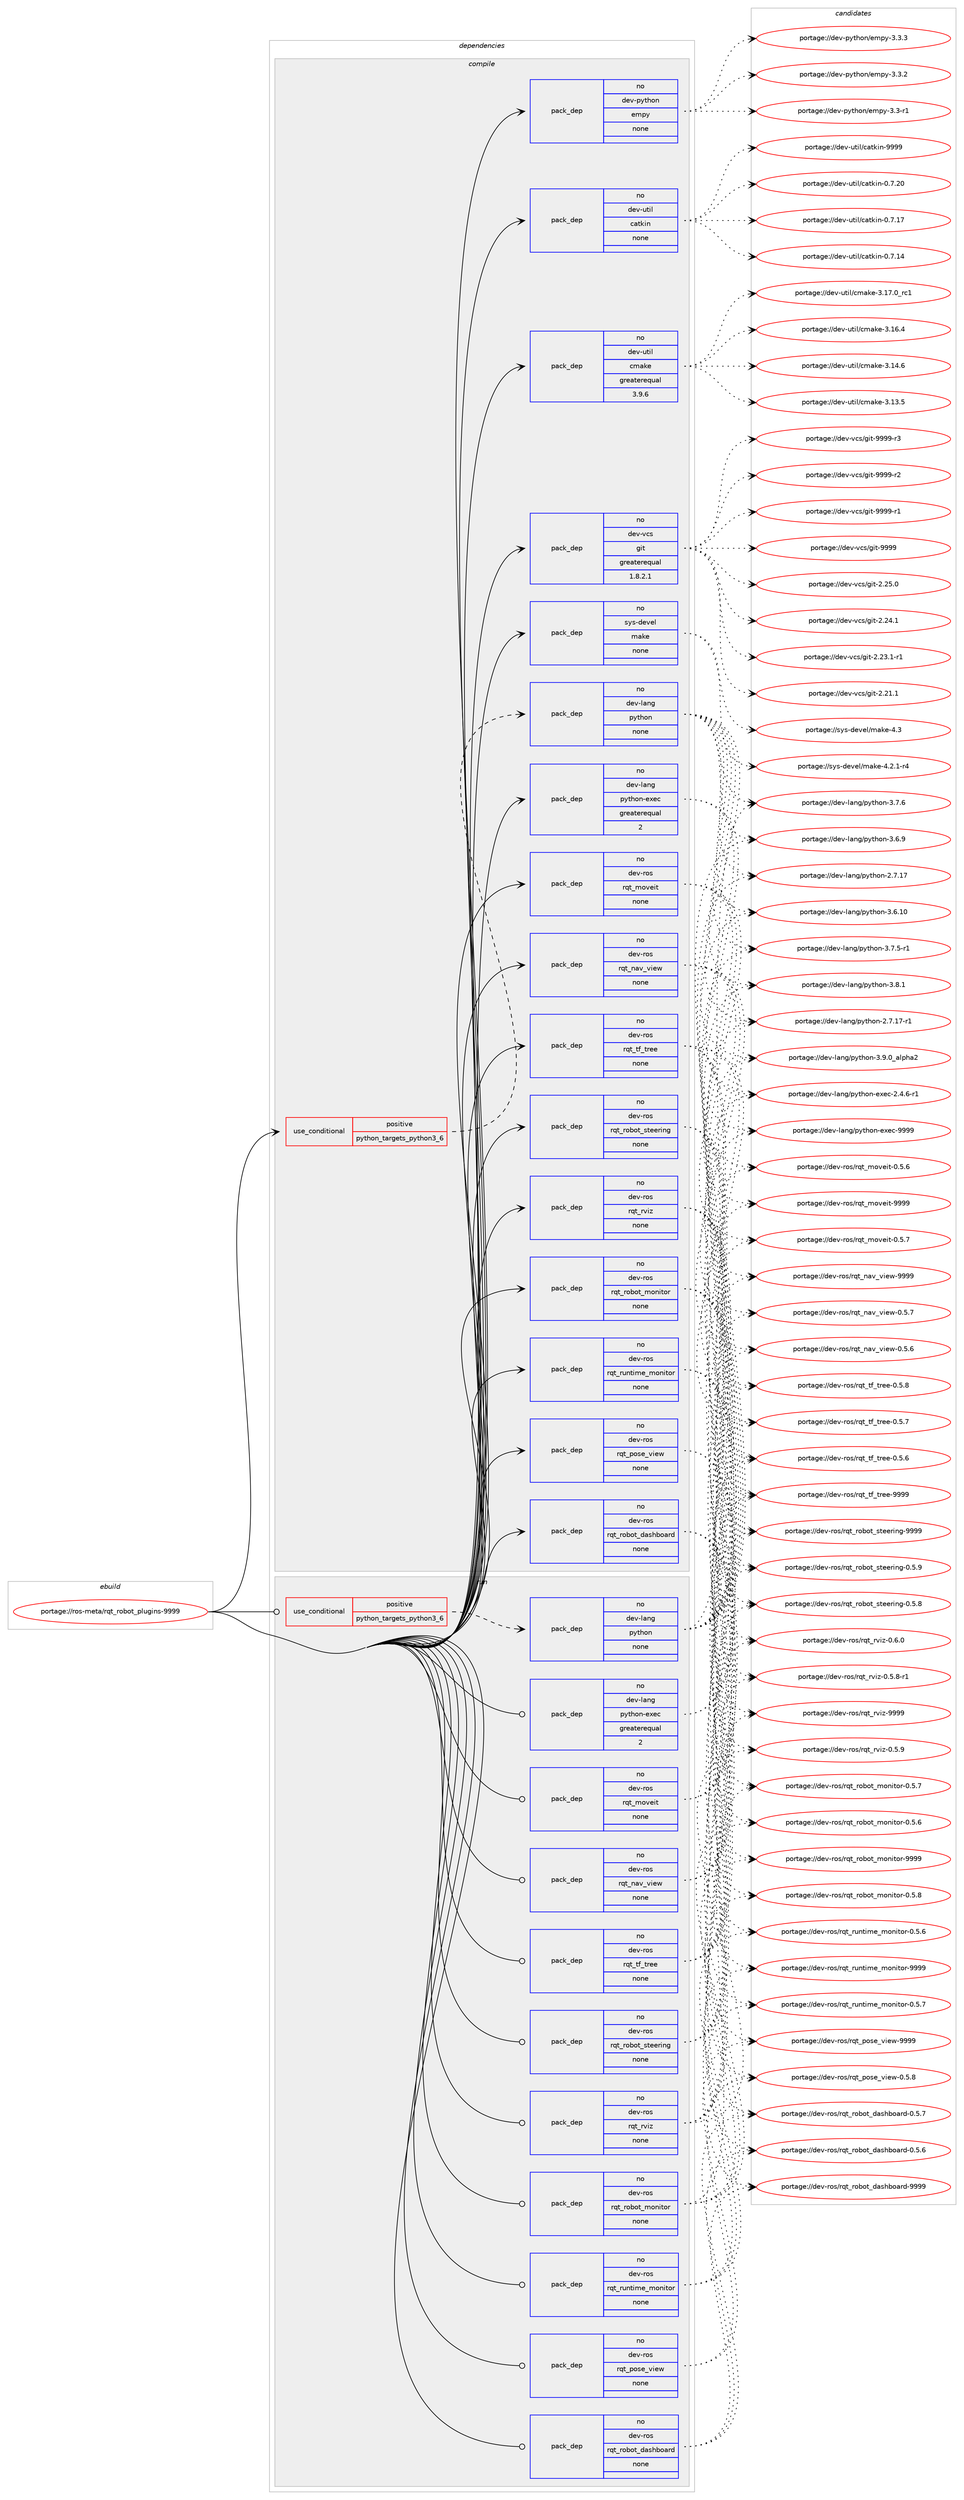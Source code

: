 digraph prolog {

# *************
# Graph options
# *************

newrank=true;
concentrate=true;
compound=true;
graph [rankdir=LR,fontname=Helvetica,fontsize=10,ranksep=1.5];#, ranksep=2.5, nodesep=0.2];
edge  [arrowhead=vee];
node  [fontname=Helvetica,fontsize=10];

# **********
# The ebuild
# **********

subgraph cluster_leftcol {
color=gray;
rank=same;
label=<<i>ebuild</i>>;
id [label="portage://ros-meta/rqt_robot_plugins-9999", color=red, width=4, href="../ros-meta/rqt_robot_plugins-9999.svg"];
}

# ****************
# The dependencies
# ****************

subgraph cluster_midcol {
color=gray;
label=<<i>dependencies</i>>;
subgraph cluster_compile {
fillcolor="#eeeeee";
style=filled;
label=<<i>compile</i>>;
subgraph cond20833 {
dependency103598 [label=<<TABLE BORDER="0" CELLBORDER="1" CELLSPACING="0" CELLPADDING="4"><TR><TD ROWSPAN="3" CELLPADDING="10">use_conditional</TD></TR><TR><TD>positive</TD></TR><TR><TD>python_targets_python3_6</TD></TR></TABLE>>, shape=none, color=red];
subgraph pack80971 {
dependency103599 [label=<<TABLE BORDER="0" CELLBORDER="1" CELLSPACING="0" CELLPADDING="4" WIDTH="220"><TR><TD ROWSPAN="6" CELLPADDING="30">pack_dep</TD></TR><TR><TD WIDTH="110">no</TD></TR><TR><TD>dev-lang</TD></TR><TR><TD>python</TD></TR><TR><TD>none</TD></TR><TR><TD></TD></TR></TABLE>>, shape=none, color=blue];
}
dependency103598:e -> dependency103599:w [weight=20,style="dashed",arrowhead="vee"];
}
id:e -> dependency103598:w [weight=20,style="solid",arrowhead="vee"];
subgraph pack80972 {
dependency103600 [label=<<TABLE BORDER="0" CELLBORDER="1" CELLSPACING="0" CELLPADDING="4" WIDTH="220"><TR><TD ROWSPAN="6" CELLPADDING="30">pack_dep</TD></TR><TR><TD WIDTH="110">no</TD></TR><TR><TD>dev-lang</TD></TR><TR><TD>python-exec</TD></TR><TR><TD>greaterequal</TD></TR><TR><TD>2</TD></TR></TABLE>>, shape=none, color=blue];
}
id:e -> dependency103600:w [weight=20,style="solid",arrowhead="vee"];
subgraph pack80973 {
dependency103601 [label=<<TABLE BORDER="0" CELLBORDER="1" CELLSPACING="0" CELLPADDING="4" WIDTH="220"><TR><TD ROWSPAN="6" CELLPADDING="30">pack_dep</TD></TR><TR><TD WIDTH="110">no</TD></TR><TR><TD>dev-python</TD></TR><TR><TD>empy</TD></TR><TR><TD>none</TD></TR><TR><TD></TD></TR></TABLE>>, shape=none, color=blue];
}
id:e -> dependency103601:w [weight=20,style="solid",arrowhead="vee"];
subgraph pack80974 {
dependency103602 [label=<<TABLE BORDER="0" CELLBORDER="1" CELLSPACING="0" CELLPADDING="4" WIDTH="220"><TR><TD ROWSPAN="6" CELLPADDING="30">pack_dep</TD></TR><TR><TD WIDTH="110">no</TD></TR><TR><TD>dev-ros</TD></TR><TR><TD>rqt_moveit</TD></TR><TR><TD>none</TD></TR><TR><TD></TD></TR></TABLE>>, shape=none, color=blue];
}
id:e -> dependency103602:w [weight=20,style="solid",arrowhead="vee"];
subgraph pack80975 {
dependency103603 [label=<<TABLE BORDER="0" CELLBORDER="1" CELLSPACING="0" CELLPADDING="4" WIDTH="220"><TR><TD ROWSPAN="6" CELLPADDING="30">pack_dep</TD></TR><TR><TD WIDTH="110">no</TD></TR><TR><TD>dev-ros</TD></TR><TR><TD>rqt_nav_view</TD></TR><TR><TD>none</TD></TR><TR><TD></TD></TR></TABLE>>, shape=none, color=blue];
}
id:e -> dependency103603:w [weight=20,style="solid",arrowhead="vee"];
subgraph pack80976 {
dependency103604 [label=<<TABLE BORDER="0" CELLBORDER="1" CELLSPACING="0" CELLPADDING="4" WIDTH="220"><TR><TD ROWSPAN="6" CELLPADDING="30">pack_dep</TD></TR><TR><TD WIDTH="110">no</TD></TR><TR><TD>dev-ros</TD></TR><TR><TD>rqt_pose_view</TD></TR><TR><TD>none</TD></TR><TR><TD></TD></TR></TABLE>>, shape=none, color=blue];
}
id:e -> dependency103604:w [weight=20,style="solid",arrowhead="vee"];
subgraph pack80977 {
dependency103605 [label=<<TABLE BORDER="0" CELLBORDER="1" CELLSPACING="0" CELLPADDING="4" WIDTH="220"><TR><TD ROWSPAN="6" CELLPADDING="30">pack_dep</TD></TR><TR><TD WIDTH="110">no</TD></TR><TR><TD>dev-ros</TD></TR><TR><TD>rqt_robot_dashboard</TD></TR><TR><TD>none</TD></TR><TR><TD></TD></TR></TABLE>>, shape=none, color=blue];
}
id:e -> dependency103605:w [weight=20,style="solid",arrowhead="vee"];
subgraph pack80978 {
dependency103606 [label=<<TABLE BORDER="0" CELLBORDER="1" CELLSPACING="0" CELLPADDING="4" WIDTH="220"><TR><TD ROWSPAN="6" CELLPADDING="30">pack_dep</TD></TR><TR><TD WIDTH="110">no</TD></TR><TR><TD>dev-ros</TD></TR><TR><TD>rqt_robot_monitor</TD></TR><TR><TD>none</TD></TR><TR><TD></TD></TR></TABLE>>, shape=none, color=blue];
}
id:e -> dependency103606:w [weight=20,style="solid",arrowhead="vee"];
subgraph pack80979 {
dependency103607 [label=<<TABLE BORDER="0" CELLBORDER="1" CELLSPACING="0" CELLPADDING="4" WIDTH="220"><TR><TD ROWSPAN="6" CELLPADDING="30">pack_dep</TD></TR><TR><TD WIDTH="110">no</TD></TR><TR><TD>dev-ros</TD></TR><TR><TD>rqt_robot_steering</TD></TR><TR><TD>none</TD></TR><TR><TD></TD></TR></TABLE>>, shape=none, color=blue];
}
id:e -> dependency103607:w [weight=20,style="solid",arrowhead="vee"];
subgraph pack80980 {
dependency103608 [label=<<TABLE BORDER="0" CELLBORDER="1" CELLSPACING="0" CELLPADDING="4" WIDTH="220"><TR><TD ROWSPAN="6" CELLPADDING="30">pack_dep</TD></TR><TR><TD WIDTH="110">no</TD></TR><TR><TD>dev-ros</TD></TR><TR><TD>rqt_runtime_monitor</TD></TR><TR><TD>none</TD></TR><TR><TD></TD></TR></TABLE>>, shape=none, color=blue];
}
id:e -> dependency103608:w [weight=20,style="solid",arrowhead="vee"];
subgraph pack80981 {
dependency103609 [label=<<TABLE BORDER="0" CELLBORDER="1" CELLSPACING="0" CELLPADDING="4" WIDTH="220"><TR><TD ROWSPAN="6" CELLPADDING="30">pack_dep</TD></TR><TR><TD WIDTH="110">no</TD></TR><TR><TD>dev-ros</TD></TR><TR><TD>rqt_rviz</TD></TR><TR><TD>none</TD></TR><TR><TD></TD></TR></TABLE>>, shape=none, color=blue];
}
id:e -> dependency103609:w [weight=20,style="solid",arrowhead="vee"];
subgraph pack80982 {
dependency103610 [label=<<TABLE BORDER="0" CELLBORDER="1" CELLSPACING="0" CELLPADDING="4" WIDTH="220"><TR><TD ROWSPAN="6" CELLPADDING="30">pack_dep</TD></TR><TR><TD WIDTH="110">no</TD></TR><TR><TD>dev-ros</TD></TR><TR><TD>rqt_tf_tree</TD></TR><TR><TD>none</TD></TR><TR><TD></TD></TR></TABLE>>, shape=none, color=blue];
}
id:e -> dependency103610:w [weight=20,style="solid",arrowhead="vee"];
subgraph pack80983 {
dependency103611 [label=<<TABLE BORDER="0" CELLBORDER="1" CELLSPACING="0" CELLPADDING="4" WIDTH="220"><TR><TD ROWSPAN="6" CELLPADDING="30">pack_dep</TD></TR><TR><TD WIDTH="110">no</TD></TR><TR><TD>dev-util</TD></TR><TR><TD>catkin</TD></TR><TR><TD>none</TD></TR><TR><TD></TD></TR></TABLE>>, shape=none, color=blue];
}
id:e -> dependency103611:w [weight=20,style="solid",arrowhead="vee"];
subgraph pack80984 {
dependency103612 [label=<<TABLE BORDER="0" CELLBORDER="1" CELLSPACING="0" CELLPADDING="4" WIDTH="220"><TR><TD ROWSPAN="6" CELLPADDING="30">pack_dep</TD></TR><TR><TD WIDTH="110">no</TD></TR><TR><TD>dev-util</TD></TR><TR><TD>cmake</TD></TR><TR><TD>greaterequal</TD></TR><TR><TD>3.9.6</TD></TR></TABLE>>, shape=none, color=blue];
}
id:e -> dependency103612:w [weight=20,style="solid",arrowhead="vee"];
subgraph pack80985 {
dependency103613 [label=<<TABLE BORDER="0" CELLBORDER="1" CELLSPACING="0" CELLPADDING="4" WIDTH="220"><TR><TD ROWSPAN="6" CELLPADDING="30">pack_dep</TD></TR><TR><TD WIDTH="110">no</TD></TR><TR><TD>dev-vcs</TD></TR><TR><TD>git</TD></TR><TR><TD>greaterequal</TD></TR><TR><TD>1.8.2.1</TD></TR></TABLE>>, shape=none, color=blue];
}
id:e -> dependency103613:w [weight=20,style="solid",arrowhead="vee"];
subgraph pack80986 {
dependency103614 [label=<<TABLE BORDER="0" CELLBORDER="1" CELLSPACING="0" CELLPADDING="4" WIDTH="220"><TR><TD ROWSPAN="6" CELLPADDING="30">pack_dep</TD></TR><TR><TD WIDTH="110">no</TD></TR><TR><TD>sys-devel</TD></TR><TR><TD>make</TD></TR><TR><TD>none</TD></TR><TR><TD></TD></TR></TABLE>>, shape=none, color=blue];
}
id:e -> dependency103614:w [weight=20,style="solid",arrowhead="vee"];
}
subgraph cluster_compileandrun {
fillcolor="#eeeeee";
style=filled;
label=<<i>compile and run</i>>;
}
subgraph cluster_run {
fillcolor="#eeeeee";
style=filled;
label=<<i>run</i>>;
subgraph cond20834 {
dependency103615 [label=<<TABLE BORDER="0" CELLBORDER="1" CELLSPACING="0" CELLPADDING="4"><TR><TD ROWSPAN="3" CELLPADDING="10">use_conditional</TD></TR><TR><TD>positive</TD></TR><TR><TD>python_targets_python3_6</TD></TR></TABLE>>, shape=none, color=red];
subgraph pack80987 {
dependency103616 [label=<<TABLE BORDER="0" CELLBORDER="1" CELLSPACING="0" CELLPADDING="4" WIDTH="220"><TR><TD ROWSPAN="6" CELLPADDING="30">pack_dep</TD></TR><TR><TD WIDTH="110">no</TD></TR><TR><TD>dev-lang</TD></TR><TR><TD>python</TD></TR><TR><TD>none</TD></TR><TR><TD></TD></TR></TABLE>>, shape=none, color=blue];
}
dependency103615:e -> dependency103616:w [weight=20,style="dashed",arrowhead="vee"];
}
id:e -> dependency103615:w [weight=20,style="solid",arrowhead="odot"];
subgraph pack80988 {
dependency103617 [label=<<TABLE BORDER="0" CELLBORDER="1" CELLSPACING="0" CELLPADDING="4" WIDTH="220"><TR><TD ROWSPAN="6" CELLPADDING="30">pack_dep</TD></TR><TR><TD WIDTH="110">no</TD></TR><TR><TD>dev-lang</TD></TR><TR><TD>python-exec</TD></TR><TR><TD>greaterequal</TD></TR><TR><TD>2</TD></TR></TABLE>>, shape=none, color=blue];
}
id:e -> dependency103617:w [weight=20,style="solid",arrowhead="odot"];
subgraph pack80989 {
dependency103618 [label=<<TABLE BORDER="0" CELLBORDER="1" CELLSPACING="0" CELLPADDING="4" WIDTH="220"><TR><TD ROWSPAN="6" CELLPADDING="30">pack_dep</TD></TR><TR><TD WIDTH="110">no</TD></TR><TR><TD>dev-ros</TD></TR><TR><TD>rqt_moveit</TD></TR><TR><TD>none</TD></TR><TR><TD></TD></TR></TABLE>>, shape=none, color=blue];
}
id:e -> dependency103618:w [weight=20,style="solid",arrowhead="odot"];
subgraph pack80990 {
dependency103619 [label=<<TABLE BORDER="0" CELLBORDER="1" CELLSPACING="0" CELLPADDING="4" WIDTH="220"><TR><TD ROWSPAN="6" CELLPADDING="30">pack_dep</TD></TR><TR><TD WIDTH="110">no</TD></TR><TR><TD>dev-ros</TD></TR><TR><TD>rqt_nav_view</TD></TR><TR><TD>none</TD></TR><TR><TD></TD></TR></TABLE>>, shape=none, color=blue];
}
id:e -> dependency103619:w [weight=20,style="solid",arrowhead="odot"];
subgraph pack80991 {
dependency103620 [label=<<TABLE BORDER="0" CELLBORDER="1" CELLSPACING="0" CELLPADDING="4" WIDTH="220"><TR><TD ROWSPAN="6" CELLPADDING="30">pack_dep</TD></TR><TR><TD WIDTH="110">no</TD></TR><TR><TD>dev-ros</TD></TR><TR><TD>rqt_pose_view</TD></TR><TR><TD>none</TD></TR><TR><TD></TD></TR></TABLE>>, shape=none, color=blue];
}
id:e -> dependency103620:w [weight=20,style="solid",arrowhead="odot"];
subgraph pack80992 {
dependency103621 [label=<<TABLE BORDER="0" CELLBORDER="1" CELLSPACING="0" CELLPADDING="4" WIDTH="220"><TR><TD ROWSPAN="6" CELLPADDING="30">pack_dep</TD></TR><TR><TD WIDTH="110">no</TD></TR><TR><TD>dev-ros</TD></TR><TR><TD>rqt_robot_dashboard</TD></TR><TR><TD>none</TD></TR><TR><TD></TD></TR></TABLE>>, shape=none, color=blue];
}
id:e -> dependency103621:w [weight=20,style="solid",arrowhead="odot"];
subgraph pack80993 {
dependency103622 [label=<<TABLE BORDER="0" CELLBORDER="1" CELLSPACING="0" CELLPADDING="4" WIDTH="220"><TR><TD ROWSPAN="6" CELLPADDING="30">pack_dep</TD></TR><TR><TD WIDTH="110">no</TD></TR><TR><TD>dev-ros</TD></TR><TR><TD>rqt_robot_monitor</TD></TR><TR><TD>none</TD></TR><TR><TD></TD></TR></TABLE>>, shape=none, color=blue];
}
id:e -> dependency103622:w [weight=20,style="solid",arrowhead="odot"];
subgraph pack80994 {
dependency103623 [label=<<TABLE BORDER="0" CELLBORDER="1" CELLSPACING="0" CELLPADDING="4" WIDTH="220"><TR><TD ROWSPAN="6" CELLPADDING="30">pack_dep</TD></TR><TR><TD WIDTH="110">no</TD></TR><TR><TD>dev-ros</TD></TR><TR><TD>rqt_robot_steering</TD></TR><TR><TD>none</TD></TR><TR><TD></TD></TR></TABLE>>, shape=none, color=blue];
}
id:e -> dependency103623:w [weight=20,style="solid",arrowhead="odot"];
subgraph pack80995 {
dependency103624 [label=<<TABLE BORDER="0" CELLBORDER="1" CELLSPACING="0" CELLPADDING="4" WIDTH="220"><TR><TD ROWSPAN="6" CELLPADDING="30">pack_dep</TD></TR><TR><TD WIDTH="110">no</TD></TR><TR><TD>dev-ros</TD></TR><TR><TD>rqt_runtime_monitor</TD></TR><TR><TD>none</TD></TR><TR><TD></TD></TR></TABLE>>, shape=none, color=blue];
}
id:e -> dependency103624:w [weight=20,style="solid",arrowhead="odot"];
subgraph pack80996 {
dependency103625 [label=<<TABLE BORDER="0" CELLBORDER="1" CELLSPACING="0" CELLPADDING="4" WIDTH="220"><TR><TD ROWSPAN="6" CELLPADDING="30">pack_dep</TD></TR><TR><TD WIDTH="110">no</TD></TR><TR><TD>dev-ros</TD></TR><TR><TD>rqt_rviz</TD></TR><TR><TD>none</TD></TR><TR><TD></TD></TR></TABLE>>, shape=none, color=blue];
}
id:e -> dependency103625:w [weight=20,style="solid",arrowhead="odot"];
subgraph pack80997 {
dependency103626 [label=<<TABLE BORDER="0" CELLBORDER="1" CELLSPACING="0" CELLPADDING="4" WIDTH="220"><TR><TD ROWSPAN="6" CELLPADDING="30">pack_dep</TD></TR><TR><TD WIDTH="110">no</TD></TR><TR><TD>dev-ros</TD></TR><TR><TD>rqt_tf_tree</TD></TR><TR><TD>none</TD></TR><TR><TD></TD></TR></TABLE>>, shape=none, color=blue];
}
id:e -> dependency103626:w [weight=20,style="solid",arrowhead="odot"];
}
}

# **************
# The candidates
# **************

subgraph cluster_choices {
rank=same;
color=gray;
label=<<i>candidates</i>>;

subgraph choice80971 {
color=black;
nodesep=1;
choice10010111845108971101034711212111610411111045514657464895971081121049750 [label="portage://dev-lang/python-3.9.0_alpha2", color=red, width=4,href="../dev-lang/python-3.9.0_alpha2.svg"];
choice100101118451089711010347112121116104111110455146564649 [label="portage://dev-lang/python-3.8.1", color=red, width=4,href="../dev-lang/python-3.8.1.svg"];
choice100101118451089711010347112121116104111110455146554654 [label="portage://dev-lang/python-3.7.6", color=red, width=4,href="../dev-lang/python-3.7.6.svg"];
choice1001011184510897110103471121211161041111104551465546534511449 [label="portage://dev-lang/python-3.7.5-r1", color=red, width=4,href="../dev-lang/python-3.7.5-r1.svg"];
choice100101118451089711010347112121116104111110455146544657 [label="portage://dev-lang/python-3.6.9", color=red, width=4,href="../dev-lang/python-3.6.9.svg"];
choice10010111845108971101034711212111610411111045514654464948 [label="portage://dev-lang/python-3.6.10", color=red, width=4,href="../dev-lang/python-3.6.10.svg"];
choice100101118451089711010347112121116104111110455046554649554511449 [label="portage://dev-lang/python-2.7.17-r1", color=red, width=4,href="../dev-lang/python-2.7.17-r1.svg"];
choice10010111845108971101034711212111610411111045504655464955 [label="portage://dev-lang/python-2.7.17", color=red, width=4,href="../dev-lang/python-2.7.17.svg"];
dependency103599:e -> choice10010111845108971101034711212111610411111045514657464895971081121049750:w [style=dotted,weight="100"];
dependency103599:e -> choice100101118451089711010347112121116104111110455146564649:w [style=dotted,weight="100"];
dependency103599:e -> choice100101118451089711010347112121116104111110455146554654:w [style=dotted,weight="100"];
dependency103599:e -> choice1001011184510897110103471121211161041111104551465546534511449:w [style=dotted,weight="100"];
dependency103599:e -> choice100101118451089711010347112121116104111110455146544657:w [style=dotted,weight="100"];
dependency103599:e -> choice10010111845108971101034711212111610411111045514654464948:w [style=dotted,weight="100"];
dependency103599:e -> choice100101118451089711010347112121116104111110455046554649554511449:w [style=dotted,weight="100"];
dependency103599:e -> choice10010111845108971101034711212111610411111045504655464955:w [style=dotted,weight="100"];
}
subgraph choice80972 {
color=black;
nodesep=1;
choice10010111845108971101034711212111610411111045101120101994557575757 [label="portage://dev-lang/python-exec-9999", color=red, width=4,href="../dev-lang/python-exec-9999.svg"];
choice10010111845108971101034711212111610411111045101120101994550465246544511449 [label="portage://dev-lang/python-exec-2.4.6-r1", color=red, width=4,href="../dev-lang/python-exec-2.4.6-r1.svg"];
dependency103600:e -> choice10010111845108971101034711212111610411111045101120101994557575757:w [style=dotted,weight="100"];
dependency103600:e -> choice10010111845108971101034711212111610411111045101120101994550465246544511449:w [style=dotted,weight="100"];
}
subgraph choice80973 {
color=black;
nodesep=1;
choice1001011184511212111610411111047101109112121455146514651 [label="portage://dev-python/empy-3.3.3", color=red, width=4,href="../dev-python/empy-3.3.3.svg"];
choice1001011184511212111610411111047101109112121455146514650 [label="portage://dev-python/empy-3.3.2", color=red, width=4,href="../dev-python/empy-3.3.2.svg"];
choice1001011184511212111610411111047101109112121455146514511449 [label="portage://dev-python/empy-3.3-r1", color=red, width=4,href="../dev-python/empy-3.3-r1.svg"];
dependency103601:e -> choice1001011184511212111610411111047101109112121455146514651:w [style=dotted,weight="100"];
dependency103601:e -> choice1001011184511212111610411111047101109112121455146514650:w [style=dotted,weight="100"];
dependency103601:e -> choice1001011184511212111610411111047101109112121455146514511449:w [style=dotted,weight="100"];
}
subgraph choice80974 {
color=black;
nodesep=1;
choice1001011184511411111547114113116951091111181011051164557575757 [label="portage://dev-ros/rqt_moveit-9999", color=red, width=4,href="../dev-ros/rqt_moveit-9999.svg"];
choice100101118451141111154711411311695109111118101105116454846534655 [label="portage://dev-ros/rqt_moveit-0.5.7", color=red, width=4,href="../dev-ros/rqt_moveit-0.5.7.svg"];
choice100101118451141111154711411311695109111118101105116454846534654 [label="portage://dev-ros/rqt_moveit-0.5.6", color=red, width=4,href="../dev-ros/rqt_moveit-0.5.6.svg"];
dependency103602:e -> choice1001011184511411111547114113116951091111181011051164557575757:w [style=dotted,weight="100"];
dependency103602:e -> choice100101118451141111154711411311695109111118101105116454846534655:w [style=dotted,weight="100"];
dependency103602:e -> choice100101118451141111154711411311695109111118101105116454846534654:w [style=dotted,weight="100"];
}
subgraph choice80975 {
color=black;
nodesep=1;
choice10010111845114111115471141131169511097118951181051011194557575757 [label="portage://dev-ros/rqt_nav_view-9999", color=red, width=4,href="../dev-ros/rqt_nav_view-9999.svg"];
choice1001011184511411111547114113116951109711895118105101119454846534655 [label="portage://dev-ros/rqt_nav_view-0.5.7", color=red, width=4,href="../dev-ros/rqt_nav_view-0.5.7.svg"];
choice1001011184511411111547114113116951109711895118105101119454846534654 [label="portage://dev-ros/rqt_nav_view-0.5.6", color=red, width=4,href="../dev-ros/rqt_nav_view-0.5.6.svg"];
dependency103603:e -> choice10010111845114111115471141131169511097118951181051011194557575757:w [style=dotted,weight="100"];
dependency103603:e -> choice1001011184511411111547114113116951109711895118105101119454846534655:w [style=dotted,weight="100"];
dependency103603:e -> choice1001011184511411111547114113116951109711895118105101119454846534654:w [style=dotted,weight="100"];
}
subgraph choice80976 {
color=black;
nodesep=1;
choice100101118451141111154711411311695112111115101951181051011194557575757 [label="portage://dev-ros/rqt_pose_view-9999", color=red, width=4,href="../dev-ros/rqt_pose_view-9999.svg"];
choice10010111845114111115471141131169511211111510195118105101119454846534656 [label="portage://dev-ros/rqt_pose_view-0.5.8", color=red, width=4,href="../dev-ros/rqt_pose_view-0.5.8.svg"];
dependency103604:e -> choice100101118451141111154711411311695112111115101951181051011194557575757:w [style=dotted,weight="100"];
dependency103604:e -> choice10010111845114111115471141131169511211111510195118105101119454846534656:w [style=dotted,weight="100"];
}
subgraph choice80977 {
color=black;
nodesep=1;
choice10010111845114111115471141131169511411198111116951009711510498111971141004557575757 [label="portage://dev-ros/rqt_robot_dashboard-9999", color=red, width=4,href="../dev-ros/rqt_robot_dashboard-9999.svg"];
choice1001011184511411111547114113116951141119811111695100971151049811197114100454846534655 [label="portage://dev-ros/rqt_robot_dashboard-0.5.7", color=red, width=4,href="../dev-ros/rqt_robot_dashboard-0.5.7.svg"];
choice1001011184511411111547114113116951141119811111695100971151049811197114100454846534654 [label="portage://dev-ros/rqt_robot_dashboard-0.5.6", color=red, width=4,href="../dev-ros/rqt_robot_dashboard-0.5.6.svg"];
dependency103605:e -> choice10010111845114111115471141131169511411198111116951009711510498111971141004557575757:w [style=dotted,weight="100"];
dependency103605:e -> choice1001011184511411111547114113116951141119811111695100971151049811197114100454846534655:w [style=dotted,weight="100"];
dependency103605:e -> choice1001011184511411111547114113116951141119811111695100971151049811197114100454846534654:w [style=dotted,weight="100"];
}
subgraph choice80978 {
color=black;
nodesep=1;
choice10010111845114111115471141131169511411198111116951091111101051161111144557575757 [label="portage://dev-ros/rqt_robot_monitor-9999", color=red, width=4,href="../dev-ros/rqt_robot_monitor-9999.svg"];
choice1001011184511411111547114113116951141119811111695109111110105116111114454846534656 [label="portage://dev-ros/rqt_robot_monitor-0.5.8", color=red, width=4,href="../dev-ros/rqt_robot_monitor-0.5.8.svg"];
choice1001011184511411111547114113116951141119811111695109111110105116111114454846534655 [label="portage://dev-ros/rqt_robot_monitor-0.5.7", color=red, width=4,href="../dev-ros/rqt_robot_monitor-0.5.7.svg"];
choice1001011184511411111547114113116951141119811111695109111110105116111114454846534654 [label="portage://dev-ros/rqt_robot_monitor-0.5.6", color=red, width=4,href="../dev-ros/rqt_robot_monitor-0.5.6.svg"];
dependency103606:e -> choice10010111845114111115471141131169511411198111116951091111101051161111144557575757:w [style=dotted,weight="100"];
dependency103606:e -> choice1001011184511411111547114113116951141119811111695109111110105116111114454846534656:w [style=dotted,weight="100"];
dependency103606:e -> choice1001011184511411111547114113116951141119811111695109111110105116111114454846534655:w [style=dotted,weight="100"];
dependency103606:e -> choice1001011184511411111547114113116951141119811111695109111110105116111114454846534654:w [style=dotted,weight="100"];
}
subgraph choice80979 {
color=black;
nodesep=1;
choice10010111845114111115471141131169511411198111116951151161011011141051101034557575757 [label="portage://dev-ros/rqt_robot_steering-9999", color=red, width=4,href="../dev-ros/rqt_robot_steering-9999.svg"];
choice1001011184511411111547114113116951141119811111695115116101101114105110103454846534657 [label="portage://dev-ros/rqt_robot_steering-0.5.9", color=red, width=4,href="../dev-ros/rqt_robot_steering-0.5.9.svg"];
choice1001011184511411111547114113116951141119811111695115116101101114105110103454846534656 [label="portage://dev-ros/rqt_robot_steering-0.5.8", color=red, width=4,href="../dev-ros/rqt_robot_steering-0.5.8.svg"];
dependency103607:e -> choice10010111845114111115471141131169511411198111116951151161011011141051101034557575757:w [style=dotted,weight="100"];
dependency103607:e -> choice1001011184511411111547114113116951141119811111695115116101101114105110103454846534657:w [style=dotted,weight="100"];
dependency103607:e -> choice1001011184511411111547114113116951141119811111695115116101101114105110103454846534656:w [style=dotted,weight="100"];
}
subgraph choice80980 {
color=black;
nodesep=1;
choice100101118451141111154711411311695114117110116105109101951091111101051161111144557575757 [label="portage://dev-ros/rqt_runtime_monitor-9999", color=red, width=4,href="../dev-ros/rqt_runtime_monitor-9999.svg"];
choice10010111845114111115471141131169511411711011610510910195109111110105116111114454846534655 [label="portage://dev-ros/rqt_runtime_monitor-0.5.7", color=red, width=4,href="../dev-ros/rqt_runtime_monitor-0.5.7.svg"];
choice10010111845114111115471141131169511411711011610510910195109111110105116111114454846534654 [label="portage://dev-ros/rqt_runtime_monitor-0.5.6", color=red, width=4,href="../dev-ros/rqt_runtime_monitor-0.5.6.svg"];
dependency103608:e -> choice100101118451141111154711411311695114117110116105109101951091111101051161111144557575757:w [style=dotted,weight="100"];
dependency103608:e -> choice10010111845114111115471141131169511411711011610510910195109111110105116111114454846534655:w [style=dotted,weight="100"];
dependency103608:e -> choice10010111845114111115471141131169511411711011610510910195109111110105116111114454846534654:w [style=dotted,weight="100"];
}
subgraph choice80981 {
color=black;
nodesep=1;
choice1001011184511411111547114113116951141181051224557575757 [label="portage://dev-ros/rqt_rviz-9999", color=red, width=4,href="../dev-ros/rqt_rviz-9999.svg"];
choice100101118451141111154711411311695114118105122454846544648 [label="portage://dev-ros/rqt_rviz-0.6.0", color=red, width=4,href="../dev-ros/rqt_rviz-0.6.0.svg"];
choice100101118451141111154711411311695114118105122454846534657 [label="portage://dev-ros/rqt_rviz-0.5.9", color=red, width=4,href="../dev-ros/rqt_rviz-0.5.9.svg"];
choice1001011184511411111547114113116951141181051224548465346564511449 [label="portage://dev-ros/rqt_rviz-0.5.8-r1", color=red, width=4,href="../dev-ros/rqt_rviz-0.5.8-r1.svg"];
dependency103609:e -> choice1001011184511411111547114113116951141181051224557575757:w [style=dotted,weight="100"];
dependency103609:e -> choice100101118451141111154711411311695114118105122454846544648:w [style=dotted,weight="100"];
dependency103609:e -> choice100101118451141111154711411311695114118105122454846534657:w [style=dotted,weight="100"];
dependency103609:e -> choice1001011184511411111547114113116951141181051224548465346564511449:w [style=dotted,weight="100"];
}
subgraph choice80982 {
color=black;
nodesep=1;
choice100101118451141111154711411311695116102951161141011014557575757 [label="portage://dev-ros/rqt_tf_tree-9999", color=red, width=4,href="../dev-ros/rqt_tf_tree-9999.svg"];
choice10010111845114111115471141131169511610295116114101101454846534656 [label="portage://dev-ros/rqt_tf_tree-0.5.8", color=red, width=4,href="../dev-ros/rqt_tf_tree-0.5.8.svg"];
choice10010111845114111115471141131169511610295116114101101454846534655 [label="portage://dev-ros/rqt_tf_tree-0.5.7", color=red, width=4,href="../dev-ros/rqt_tf_tree-0.5.7.svg"];
choice10010111845114111115471141131169511610295116114101101454846534654 [label="portage://dev-ros/rqt_tf_tree-0.5.6", color=red, width=4,href="../dev-ros/rqt_tf_tree-0.5.6.svg"];
dependency103610:e -> choice100101118451141111154711411311695116102951161141011014557575757:w [style=dotted,weight="100"];
dependency103610:e -> choice10010111845114111115471141131169511610295116114101101454846534656:w [style=dotted,weight="100"];
dependency103610:e -> choice10010111845114111115471141131169511610295116114101101454846534655:w [style=dotted,weight="100"];
dependency103610:e -> choice10010111845114111115471141131169511610295116114101101454846534654:w [style=dotted,weight="100"];
}
subgraph choice80983 {
color=black;
nodesep=1;
choice100101118451171161051084799971161071051104557575757 [label="portage://dev-util/catkin-9999", color=red, width=4,href="../dev-util/catkin-9999.svg"];
choice1001011184511711610510847999711610710511045484655465048 [label="portage://dev-util/catkin-0.7.20", color=red, width=4,href="../dev-util/catkin-0.7.20.svg"];
choice1001011184511711610510847999711610710511045484655464955 [label="portage://dev-util/catkin-0.7.17", color=red, width=4,href="../dev-util/catkin-0.7.17.svg"];
choice1001011184511711610510847999711610710511045484655464952 [label="portage://dev-util/catkin-0.7.14", color=red, width=4,href="../dev-util/catkin-0.7.14.svg"];
dependency103611:e -> choice100101118451171161051084799971161071051104557575757:w [style=dotted,weight="100"];
dependency103611:e -> choice1001011184511711610510847999711610710511045484655465048:w [style=dotted,weight="100"];
dependency103611:e -> choice1001011184511711610510847999711610710511045484655464955:w [style=dotted,weight="100"];
dependency103611:e -> choice1001011184511711610510847999711610710511045484655464952:w [style=dotted,weight="100"];
}
subgraph choice80984 {
color=black;
nodesep=1;
choice1001011184511711610510847991099710710145514649554648951149949 [label="portage://dev-util/cmake-3.17.0_rc1", color=red, width=4,href="../dev-util/cmake-3.17.0_rc1.svg"];
choice1001011184511711610510847991099710710145514649544652 [label="portage://dev-util/cmake-3.16.4", color=red, width=4,href="../dev-util/cmake-3.16.4.svg"];
choice1001011184511711610510847991099710710145514649524654 [label="portage://dev-util/cmake-3.14.6", color=red, width=4,href="../dev-util/cmake-3.14.6.svg"];
choice1001011184511711610510847991099710710145514649514653 [label="portage://dev-util/cmake-3.13.5", color=red, width=4,href="../dev-util/cmake-3.13.5.svg"];
dependency103612:e -> choice1001011184511711610510847991099710710145514649554648951149949:w [style=dotted,weight="100"];
dependency103612:e -> choice1001011184511711610510847991099710710145514649544652:w [style=dotted,weight="100"];
dependency103612:e -> choice1001011184511711610510847991099710710145514649524654:w [style=dotted,weight="100"];
dependency103612:e -> choice1001011184511711610510847991099710710145514649514653:w [style=dotted,weight="100"];
}
subgraph choice80985 {
color=black;
nodesep=1;
choice10010111845118991154710310511645575757574511451 [label="portage://dev-vcs/git-9999-r3", color=red, width=4,href="../dev-vcs/git-9999-r3.svg"];
choice10010111845118991154710310511645575757574511450 [label="portage://dev-vcs/git-9999-r2", color=red, width=4,href="../dev-vcs/git-9999-r2.svg"];
choice10010111845118991154710310511645575757574511449 [label="portage://dev-vcs/git-9999-r1", color=red, width=4,href="../dev-vcs/git-9999-r1.svg"];
choice1001011184511899115471031051164557575757 [label="portage://dev-vcs/git-9999", color=red, width=4,href="../dev-vcs/git-9999.svg"];
choice10010111845118991154710310511645504650534648 [label="portage://dev-vcs/git-2.25.0", color=red, width=4,href="../dev-vcs/git-2.25.0.svg"];
choice10010111845118991154710310511645504650524649 [label="portage://dev-vcs/git-2.24.1", color=red, width=4,href="../dev-vcs/git-2.24.1.svg"];
choice100101118451189911547103105116455046505146494511449 [label="portage://dev-vcs/git-2.23.1-r1", color=red, width=4,href="../dev-vcs/git-2.23.1-r1.svg"];
choice10010111845118991154710310511645504650494649 [label="portage://dev-vcs/git-2.21.1", color=red, width=4,href="../dev-vcs/git-2.21.1.svg"];
dependency103613:e -> choice10010111845118991154710310511645575757574511451:w [style=dotted,weight="100"];
dependency103613:e -> choice10010111845118991154710310511645575757574511450:w [style=dotted,weight="100"];
dependency103613:e -> choice10010111845118991154710310511645575757574511449:w [style=dotted,weight="100"];
dependency103613:e -> choice1001011184511899115471031051164557575757:w [style=dotted,weight="100"];
dependency103613:e -> choice10010111845118991154710310511645504650534648:w [style=dotted,weight="100"];
dependency103613:e -> choice10010111845118991154710310511645504650524649:w [style=dotted,weight="100"];
dependency103613:e -> choice100101118451189911547103105116455046505146494511449:w [style=dotted,weight="100"];
dependency103613:e -> choice10010111845118991154710310511645504650494649:w [style=dotted,weight="100"];
}
subgraph choice80986 {
color=black;
nodesep=1;
choice11512111545100101118101108471099710710145524651 [label="portage://sys-devel/make-4.3", color=red, width=4,href="../sys-devel/make-4.3.svg"];
choice1151211154510010111810110847109971071014552465046494511452 [label="portage://sys-devel/make-4.2.1-r4", color=red, width=4,href="../sys-devel/make-4.2.1-r4.svg"];
dependency103614:e -> choice11512111545100101118101108471099710710145524651:w [style=dotted,weight="100"];
dependency103614:e -> choice1151211154510010111810110847109971071014552465046494511452:w [style=dotted,weight="100"];
}
subgraph choice80987 {
color=black;
nodesep=1;
choice10010111845108971101034711212111610411111045514657464895971081121049750 [label="portage://dev-lang/python-3.9.0_alpha2", color=red, width=4,href="../dev-lang/python-3.9.0_alpha2.svg"];
choice100101118451089711010347112121116104111110455146564649 [label="portage://dev-lang/python-3.8.1", color=red, width=4,href="../dev-lang/python-3.8.1.svg"];
choice100101118451089711010347112121116104111110455146554654 [label="portage://dev-lang/python-3.7.6", color=red, width=4,href="../dev-lang/python-3.7.6.svg"];
choice1001011184510897110103471121211161041111104551465546534511449 [label="portage://dev-lang/python-3.7.5-r1", color=red, width=4,href="../dev-lang/python-3.7.5-r1.svg"];
choice100101118451089711010347112121116104111110455146544657 [label="portage://dev-lang/python-3.6.9", color=red, width=4,href="../dev-lang/python-3.6.9.svg"];
choice10010111845108971101034711212111610411111045514654464948 [label="portage://dev-lang/python-3.6.10", color=red, width=4,href="../dev-lang/python-3.6.10.svg"];
choice100101118451089711010347112121116104111110455046554649554511449 [label="portage://dev-lang/python-2.7.17-r1", color=red, width=4,href="../dev-lang/python-2.7.17-r1.svg"];
choice10010111845108971101034711212111610411111045504655464955 [label="portage://dev-lang/python-2.7.17", color=red, width=4,href="../dev-lang/python-2.7.17.svg"];
dependency103616:e -> choice10010111845108971101034711212111610411111045514657464895971081121049750:w [style=dotted,weight="100"];
dependency103616:e -> choice100101118451089711010347112121116104111110455146564649:w [style=dotted,weight="100"];
dependency103616:e -> choice100101118451089711010347112121116104111110455146554654:w [style=dotted,weight="100"];
dependency103616:e -> choice1001011184510897110103471121211161041111104551465546534511449:w [style=dotted,weight="100"];
dependency103616:e -> choice100101118451089711010347112121116104111110455146544657:w [style=dotted,weight="100"];
dependency103616:e -> choice10010111845108971101034711212111610411111045514654464948:w [style=dotted,weight="100"];
dependency103616:e -> choice100101118451089711010347112121116104111110455046554649554511449:w [style=dotted,weight="100"];
dependency103616:e -> choice10010111845108971101034711212111610411111045504655464955:w [style=dotted,weight="100"];
}
subgraph choice80988 {
color=black;
nodesep=1;
choice10010111845108971101034711212111610411111045101120101994557575757 [label="portage://dev-lang/python-exec-9999", color=red, width=4,href="../dev-lang/python-exec-9999.svg"];
choice10010111845108971101034711212111610411111045101120101994550465246544511449 [label="portage://dev-lang/python-exec-2.4.6-r1", color=red, width=4,href="../dev-lang/python-exec-2.4.6-r1.svg"];
dependency103617:e -> choice10010111845108971101034711212111610411111045101120101994557575757:w [style=dotted,weight="100"];
dependency103617:e -> choice10010111845108971101034711212111610411111045101120101994550465246544511449:w [style=dotted,weight="100"];
}
subgraph choice80989 {
color=black;
nodesep=1;
choice1001011184511411111547114113116951091111181011051164557575757 [label="portage://dev-ros/rqt_moveit-9999", color=red, width=4,href="../dev-ros/rqt_moveit-9999.svg"];
choice100101118451141111154711411311695109111118101105116454846534655 [label="portage://dev-ros/rqt_moveit-0.5.7", color=red, width=4,href="../dev-ros/rqt_moveit-0.5.7.svg"];
choice100101118451141111154711411311695109111118101105116454846534654 [label="portage://dev-ros/rqt_moveit-0.5.6", color=red, width=4,href="../dev-ros/rqt_moveit-0.5.6.svg"];
dependency103618:e -> choice1001011184511411111547114113116951091111181011051164557575757:w [style=dotted,weight="100"];
dependency103618:e -> choice100101118451141111154711411311695109111118101105116454846534655:w [style=dotted,weight="100"];
dependency103618:e -> choice100101118451141111154711411311695109111118101105116454846534654:w [style=dotted,weight="100"];
}
subgraph choice80990 {
color=black;
nodesep=1;
choice10010111845114111115471141131169511097118951181051011194557575757 [label="portage://dev-ros/rqt_nav_view-9999", color=red, width=4,href="../dev-ros/rqt_nav_view-9999.svg"];
choice1001011184511411111547114113116951109711895118105101119454846534655 [label="portage://dev-ros/rqt_nav_view-0.5.7", color=red, width=4,href="../dev-ros/rqt_nav_view-0.5.7.svg"];
choice1001011184511411111547114113116951109711895118105101119454846534654 [label="portage://dev-ros/rqt_nav_view-0.5.6", color=red, width=4,href="../dev-ros/rqt_nav_view-0.5.6.svg"];
dependency103619:e -> choice10010111845114111115471141131169511097118951181051011194557575757:w [style=dotted,weight="100"];
dependency103619:e -> choice1001011184511411111547114113116951109711895118105101119454846534655:w [style=dotted,weight="100"];
dependency103619:e -> choice1001011184511411111547114113116951109711895118105101119454846534654:w [style=dotted,weight="100"];
}
subgraph choice80991 {
color=black;
nodesep=1;
choice100101118451141111154711411311695112111115101951181051011194557575757 [label="portage://dev-ros/rqt_pose_view-9999", color=red, width=4,href="../dev-ros/rqt_pose_view-9999.svg"];
choice10010111845114111115471141131169511211111510195118105101119454846534656 [label="portage://dev-ros/rqt_pose_view-0.5.8", color=red, width=4,href="../dev-ros/rqt_pose_view-0.5.8.svg"];
dependency103620:e -> choice100101118451141111154711411311695112111115101951181051011194557575757:w [style=dotted,weight="100"];
dependency103620:e -> choice10010111845114111115471141131169511211111510195118105101119454846534656:w [style=dotted,weight="100"];
}
subgraph choice80992 {
color=black;
nodesep=1;
choice10010111845114111115471141131169511411198111116951009711510498111971141004557575757 [label="portage://dev-ros/rqt_robot_dashboard-9999", color=red, width=4,href="../dev-ros/rqt_robot_dashboard-9999.svg"];
choice1001011184511411111547114113116951141119811111695100971151049811197114100454846534655 [label="portage://dev-ros/rqt_robot_dashboard-0.5.7", color=red, width=4,href="../dev-ros/rqt_robot_dashboard-0.5.7.svg"];
choice1001011184511411111547114113116951141119811111695100971151049811197114100454846534654 [label="portage://dev-ros/rqt_robot_dashboard-0.5.6", color=red, width=4,href="../dev-ros/rqt_robot_dashboard-0.5.6.svg"];
dependency103621:e -> choice10010111845114111115471141131169511411198111116951009711510498111971141004557575757:w [style=dotted,weight="100"];
dependency103621:e -> choice1001011184511411111547114113116951141119811111695100971151049811197114100454846534655:w [style=dotted,weight="100"];
dependency103621:e -> choice1001011184511411111547114113116951141119811111695100971151049811197114100454846534654:w [style=dotted,weight="100"];
}
subgraph choice80993 {
color=black;
nodesep=1;
choice10010111845114111115471141131169511411198111116951091111101051161111144557575757 [label="portage://dev-ros/rqt_robot_monitor-9999", color=red, width=4,href="../dev-ros/rqt_robot_monitor-9999.svg"];
choice1001011184511411111547114113116951141119811111695109111110105116111114454846534656 [label="portage://dev-ros/rqt_robot_monitor-0.5.8", color=red, width=4,href="../dev-ros/rqt_robot_monitor-0.5.8.svg"];
choice1001011184511411111547114113116951141119811111695109111110105116111114454846534655 [label="portage://dev-ros/rqt_robot_monitor-0.5.7", color=red, width=4,href="../dev-ros/rqt_robot_monitor-0.5.7.svg"];
choice1001011184511411111547114113116951141119811111695109111110105116111114454846534654 [label="portage://dev-ros/rqt_robot_monitor-0.5.6", color=red, width=4,href="../dev-ros/rqt_robot_monitor-0.5.6.svg"];
dependency103622:e -> choice10010111845114111115471141131169511411198111116951091111101051161111144557575757:w [style=dotted,weight="100"];
dependency103622:e -> choice1001011184511411111547114113116951141119811111695109111110105116111114454846534656:w [style=dotted,weight="100"];
dependency103622:e -> choice1001011184511411111547114113116951141119811111695109111110105116111114454846534655:w [style=dotted,weight="100"];
dependency103622:e -> choice1001011184511411111547114113116951141119811111695109111110105116111114454846534654:w [style=dotted,weight="100"];
}
subgraph choice80994 {
color=black;
nodesep=1;
choice10010111845114111115471141131169511411198111116951151161011011141051101034557575757 [label="portage://dev-ros/rqt_robot_steering-9999", color=red, width=4,href="../dev-ros/rqt_robot_steering-9999.svg"];
choice1001011184511411111547114113116951141119811111695115116101101114105110103454846534657 [label="portage://dev-ros/rqt_robot_steering-0.5.9", color=red, width=4,href="../dev-ros/rqt_robot_steering-0.5.9.svg"];
choice1001011184511411111547114113116951141119811111695115116101101114105110103454846534656 [label="portage://dev-ros/rqt_robot_steering-0.5.8", color=red, width=4,href="../dev-ros/rqt_robot_steering-0.5.8.svg"];
dependency103623:e -> choice10010111845114111115471141131169511411198111116951151161011011141051101034557575757:w [style=dotted,weight="100"];
dependency103623:e -> choice1001011184511411111547114113116951141119811111695115116101101114105110103454846534657:w [style=dotted,weight="100"];
dependency103623:e -> choice1001011184511411111547114113116951141119811111695115116101101114105110103454846534656:w [style=dotted,weight="100"];
}
subgraph choice80995 {
color=black;
nodesep=1;
choice100101118451141111154711411311695114117110116105109101951091111101051161111144557575757 [label="portage://dev-ros/rqt_runtime_monitor-9999", color=red, width=4,href="../dev-ros/rqt_runtime_monitor-9999.svg"];
choice10010111845114111115471141131169511411711011610510910195109111110105116111114454846534655 [label="portage://dev-ros/rqt_runtime_monitor-0.5.7", color=red, width=4,href="../dev-ros/rqt_runtime_monitor-0.5.7.svg"];
choice10010111845114111115471141131169511411711011610510910195109111110105116111114454846534654 [label="portage://dev-ros/rqt_runtime_monitor-0.5.6", color=red, width=4,href="../dev-ros/rqt_runtime_monitor-0.5.6.svg"];
dependency103624:e -> choice100101118451141111154711411311695114117110116105109101951091111101051161111144557575757:w [style=dotted,weight="100"];
dependency103624:e -> choice10010111845114111115471141131169511411711011610510910195109111110105116111114454846534655:w [style=dotted,weight="100"];
dependency103624:e -> choice10010111845114111115471141131169511411711011610510910195109111110105116111114454846534654:w [style=dotted,weight="100"];
}
subgraph choice80996 {
color=black;
nodesep=1;
choice1001011184511411111547114113116951141181051224557575757 [label="portage://dev-ros/rqt_rviz-9999", color=red, width=4,href="../dev-ros/rqt_rviz-9999.svg"];
choice100101118451141111154711411311695114118105122454846544648 [label="portage://dev-ros/rqt_rviz-0.6.0", color=red, width=4,href="../dev-ros/rqt_rviz-0.6.0.svg"];
choice100101118451141111154711411311695114118105122454846534657 [label="portage://dev-ros/rqt_rviz-0.5.9", color=red, width=4,href="../dev-ros/rqt_rviz-0.5.9.svg"];
choice1001011184511411111547114113116951141181051224548465346564511449 [label="portage://dev-ros/rqt_rviz-0.5.8-r1", color=red, width=4,href="../dev-ros/rqt_rviz-0.5.8-r1.svg"];
dependency103625:e -> choice1001011184511411111547114113116951141181051224557575757:w [style=dotted,weight="100"];
dependency103625:e -> choice100101118451141111154711411311695114118105122454846544648:w [style=dotted,weight="100"];
dependency103625:e -> choice100101118451141111154711411311695114118105122454846534657:w [style=dotted,weight="100"];
dependency103625:e -> choice1001011184511411111547114113116951141181051224548465346564511449:w [style=dotted,weight="100"];
}
subgraph choice80997 {
color=black;
nodesep=1;
choice100101118451141111154711411311695116102951161141011014557575757 [label="portage://dev-ros/rqt_tf_tree-9999", color=red, width=4,href="../dev-ros/rqt_tf_tree-9999.svg"];
choice10010111845114111115471141131169511610295116114101101454846534656 [label="portage://dev-ros/rqt_tf_tree-0.5.8", color=red, width=4,href="../dev-ros/rqt_tf_tree-0.5.8.svg"];
choice10010111845114111115471141131169511610295116114101101454846534655 [label="portage://dev-ros/rqt_tf_tree-0.5.7", color=red, width=4,href="../dev-ros/rqt_tf_tree-0.5.7.svg"];
choice10010111845114111115471141131169511610295116114101101454846534654 [label="portage://dev-ros/rqt_tf_tree-0.5.6", color=red, width=4,href="../dev-ros/rqt_tf_tree-0.5.6.svg"];
dependency103626:e -> choice100101118451141111154711411311695116102951161141011014557575757:w [style=dotted,weight="100"];
dependency103626:e -> choice10010111845114111115471141131169511610295116114101101454846534656:w [style=dotted,weight="100"];
dependency103626:e -> choice10010111845114111115471141131169511610295116114101101454846534655:w [style=dotted,weight="100"];
dependency103626:e -> choice10010111845114111115471141131169511610295116114101101454846534654:w [style=dotted,weight="100"];
}
}

}
